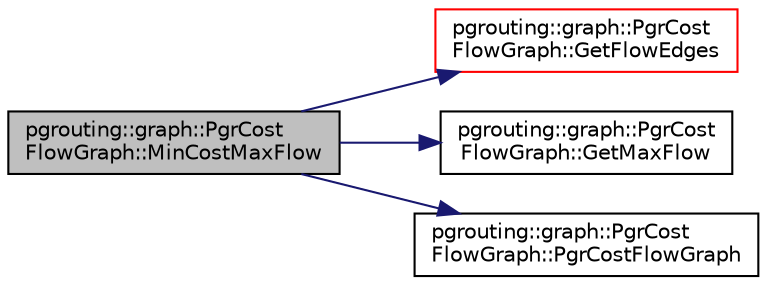 digraph "pgrouting::graph::PgrCostFlowGraph::MinCostMaxFlow"
{
  edge [fontname="Helvetica",fontsize="10",labelfontname="Helvetica",labelfontsize="10"];
  node [fontname="Helvetica",fontsize="10",shape=record];
  rankdir="LR";
  Node134 [label="pgrouting::graph::PgrCost\lFlowGraph::MinCostMaxFlow",height=0.2,width=0.4,color="black", fillcolor="grey75", style="filled", fontcolor="black"];
  Node134 -> Node135 [color="midnightblue",fontsize="10",style="solid",fontname="Helvetica"];
  Node135 [label="pgrouting::graph::PgrCost\lFlowGraph::GetFlowEdges",height=0.2,width=0.4,color="red", fillcolor="white", style="filled",URL="$classpgrouting_1_1graph_1_1PgrCostFlowGraph.html#a1a9475396cc368cde13dd664316c853a"];
  Node134 -> Node143 [color="midnightblue",fontsize="10",style="solid",fontname="Helvetica"];
  Node143 [label="pgrouting::graph::PgrCost\lFlowGraph::GetMaxFlow",height=0.2,width=0.4,color="black", fillcolor="white", style="filled",URL="$classpgrouting_1_1graph_1_1PgrCostFlowGraph.html#ad34989e8494f03b4d98438403ac7d595"];
  Node134 -> Node144 [color="midnightblue",fontsize="10",style="solid",fontname="Helvetica"];
  Node144 [label="pgrouting::graph::PgrCost\lFlowGraph::PgrCostFlowGraph",height=0.2,width=0.4,color="black", fillcolor="white", style="filled",URL="$classpgrouting_1_1graph_1_1PgrCostFlowGraph.html#a7742b5ac2bcdd08ea4a240f18ac73887"];
}
